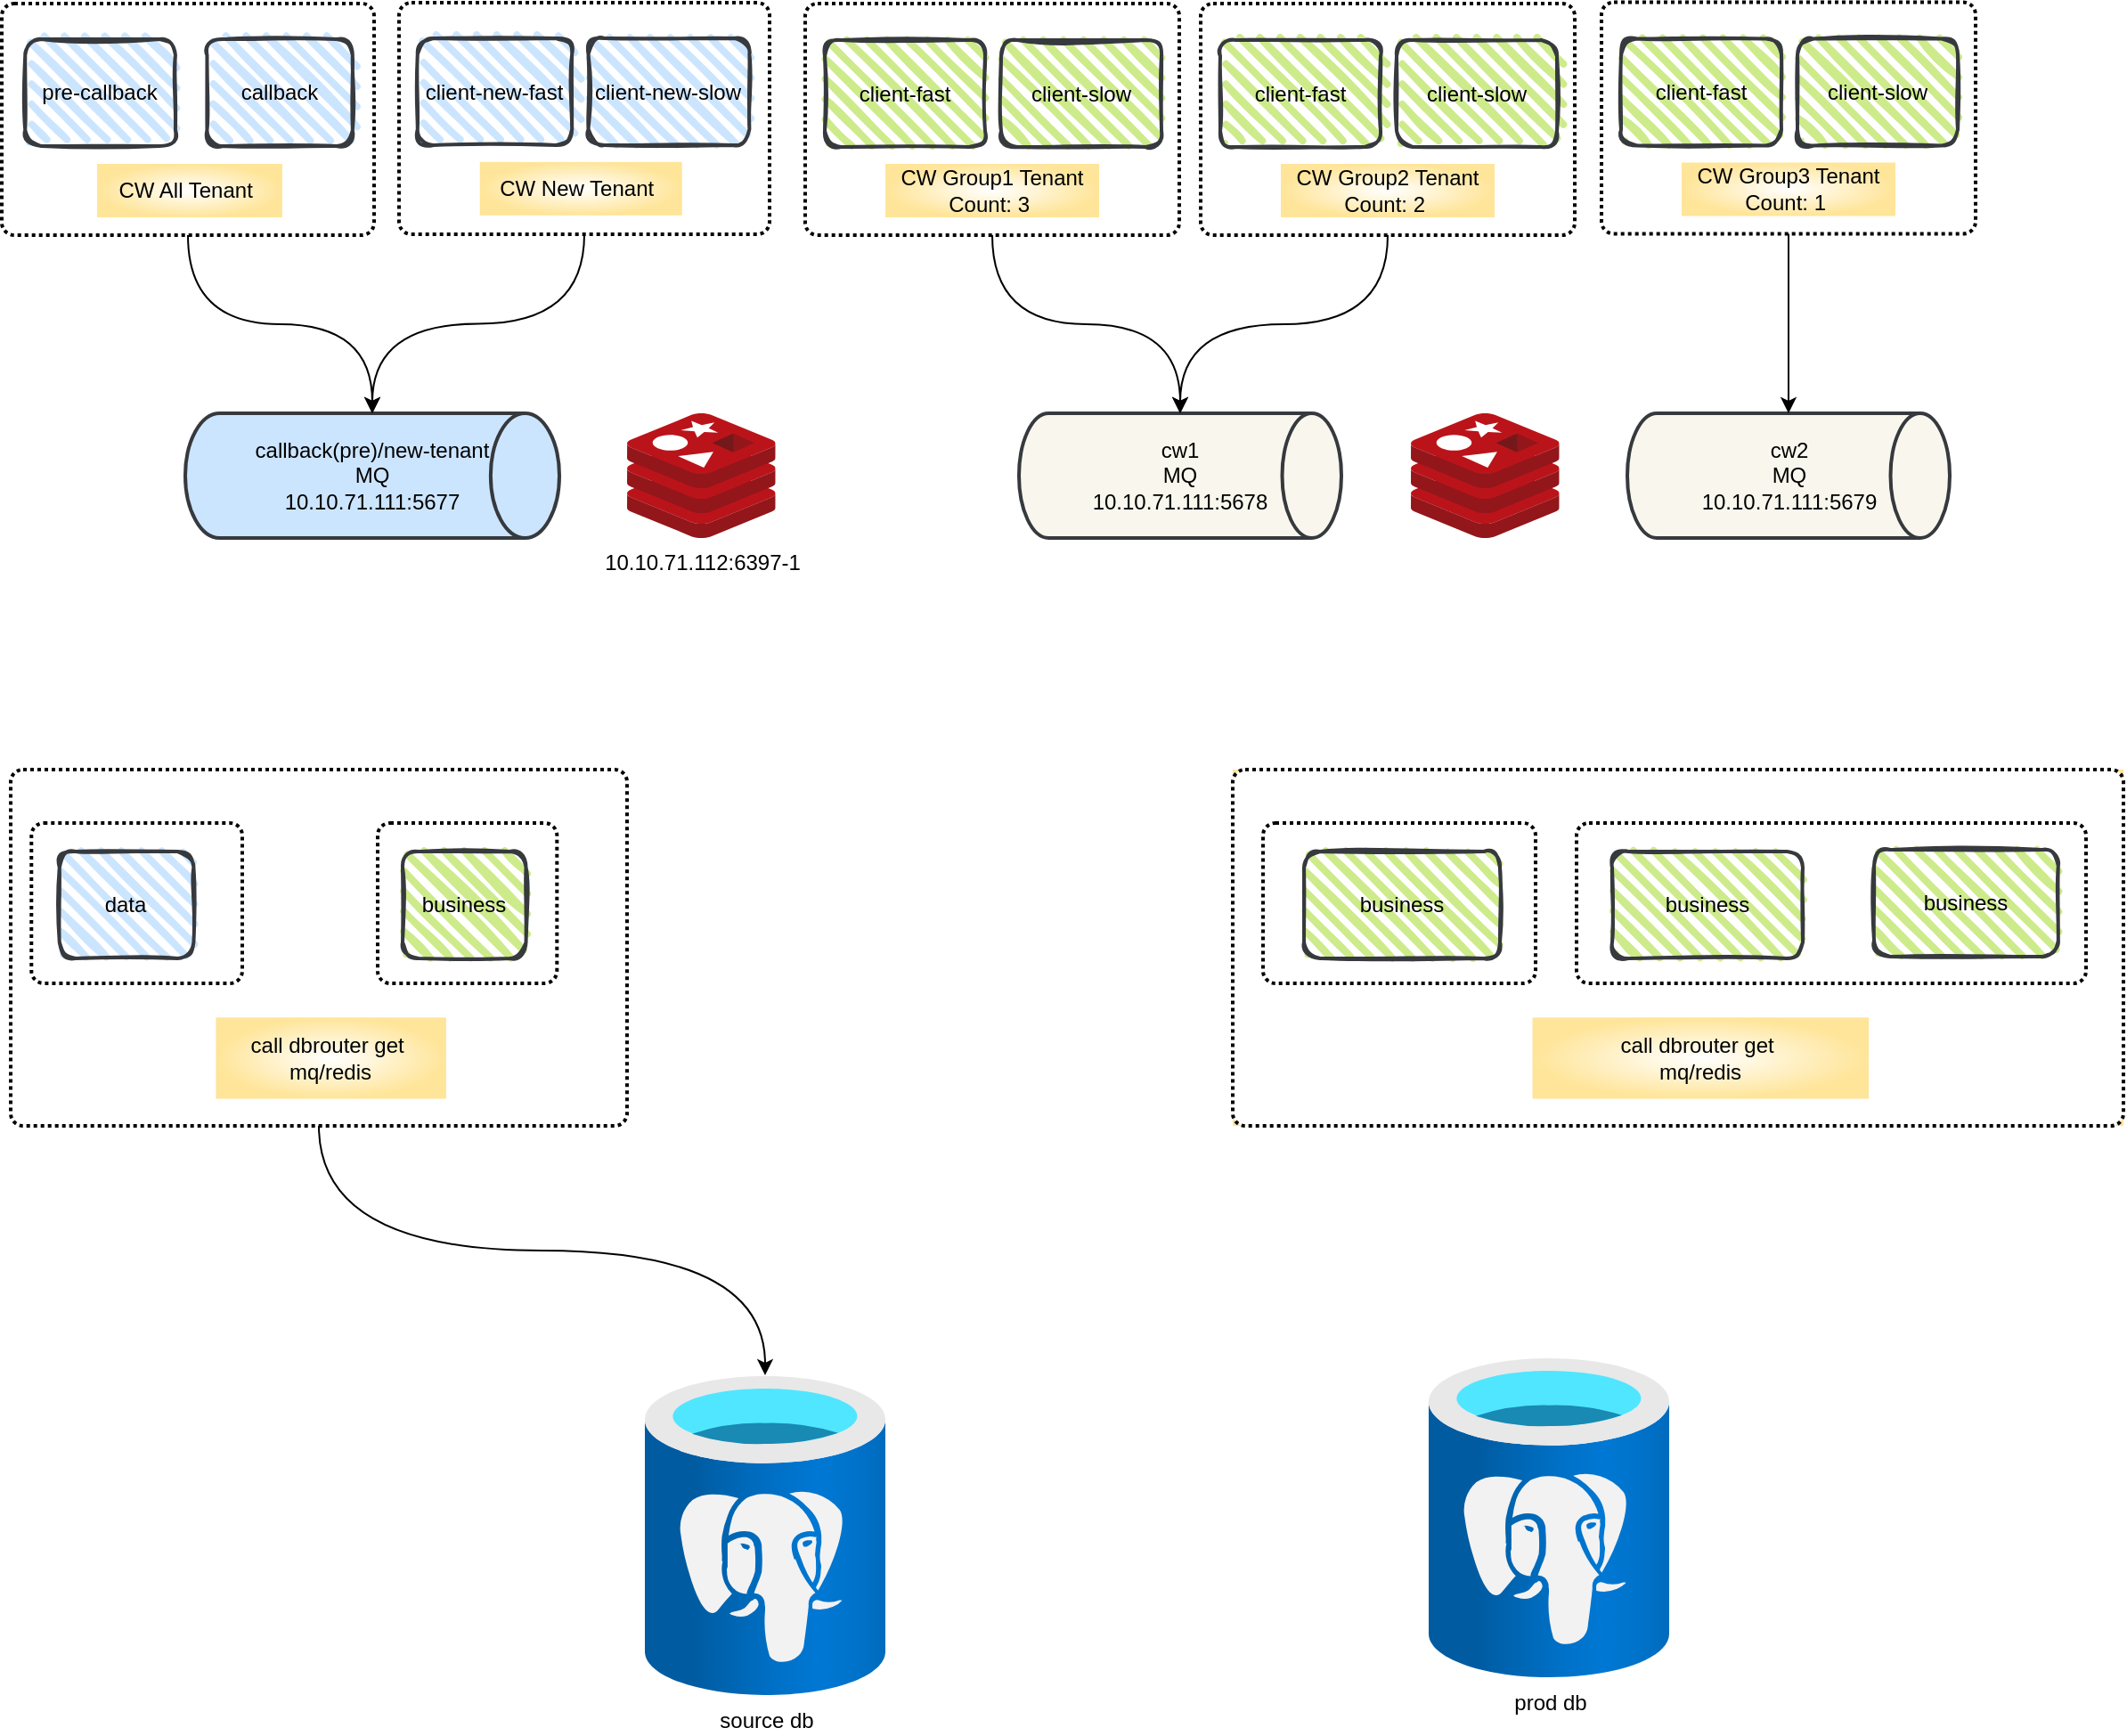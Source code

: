 <mxfile version="20.6.0" type="github">
  <diagram name="Page-1" id="b5b7bab2-c9e2-2cf4-8b2a-24fd1a2a6d21">
    <mxGraphModel dx="1609" dy="402" grid="1" gridSize="10" guides="1" tooltips="1" connect="1" arrows="1" fold="1" page="1" pageScale="1" pageWidth="827" pageHeight="1169" background="none" math="0" shadow="0">
      <root>
        <mxCell id="0" />
        <mxCell id="1" parent="0" />
        <mxCell id="zQ9i3q9YDAYz2BxAbwR4-49" value="" style="group;fillColor=none;gradientColor=#FFE599;gradientDirection=radial;" vertex="1" connectable="0" parent="1">
          <mxGeometry x="-436" y="560" width="346" height="200" as="geometry" />
        </mxCell>
        <mxCell id="zQ9i3q9YDAYz2BxAbwR4-50" value="" style="rounded=1;whiteSpace=wrap;html=1;absoluteArcSize=1;arcSize=14;strokeWidth=2;shadow=0;dashed=1;dashPattern=1 1;gradientColor=none;" vertex="1" parent="zQ9i3q9YDAYz2BxAbwR4-49">
          <mxGeometry width="346" height="200" as="geometry" />
        </mxCell>
        <mxCell id="zQ9i3q9YDAYz2BxAbwR4-53" value="call dbrouter get&amp;nbsp;&lt;br&gt;mq/redis" style="text;html=1;strokeColor=none;fillColor=default;align=center;verticalAlign=middle;whiteSpace=wrap;rounded=0;shadow=0;dashed=1;dashPattern=1 1;gradientColor=#FFE599;gradientDirection=radial;" vertex="1" parent="zQ9i3q9YDAYz2BxAbwR4-49">
          <mxGeometry x="115.207" y="139.163" width="129.239" height="45.627" as="geometry" />
        </mxCell>
        <mxCell id="zQ9i3q9YDAYz2BxAbwR4-76" value="" style="rounded=1;whiteSpace=wrap;html=1;absoluteArcSize=1;arcSize=14;strokeWidth=2;shadow=0;dashed=1;dashPattern=1 1;fillColor=none;gradientColor=none;gradientDirection=radial;" vertex="1" parent="zQ9i3q9YDAYz2BxAbwR4-49">
          <mxGeometry x="11.64" y="30" width="118.36" height="90" as="geometry" />
        </mxCell>
        <mxCell id="zQ9i3q9YDAYz2BxAbwR4-77" value="" style="rounded=1;whiteSpace=wrap;html=1;absoluteArcSize=1;arcSize=14;strokeWidth=2;shadow=0;dashed=1;dashPattern=1 1;fillColor=none;gradientColor=none;gradientDirection=radial;" vertex="1" parent="zQ9i3q9YDAYz2BxAbwR4-49">
          <mxGeometry x="206.0" y="30" width="100.653" height="90" as="geometry" />
        </mxCell>
        <mxCell id="zQ9i3q9YDAYz2BxAbwR4-78" value="data" style="rounded=1;whiteSpace=wrap;html=1;strokeWidth=2;fillWeight=4;hachureGap=8;hachureAngle=45;fillColor=#cce5ff;sketch=1;strokeColor=#36393d;" vertex="1" parent="zQ9i3q9YDAYz2BxAbwR4-49">
          <mxGeometry x="27.389" y="46" width="75.319" height="60" as="geometry" />
        </mxCell>
        <mxCell id="zQ9i3q9YDAYz2BxAbwR4-79" value="business" style="rounded=1;whiteSpace=wrap;html=1;strokeWidth=2;fillWeight=4;hachureGap=8;hachureAngle=45;fillColor=#cdeb8b;sketch=1;strokeColor=#36393d;" vertex="1" parent="zQ9i3q9YDAYz2BxAbwR4-49">
          <mxGeometry x="220" y="46" width="69.27" height="60" as="geometry" />
        </mxCell>
        <mxCell id="zQ9i3q9YDAYz2BxAbwR4-2" value="callback(pre)/new-tenant&lt;br&gt;MQ&lt;br&gt;10.10.71.111:5677" style="strokeWidth=2;html=1;shape=mxgraph.flowchart.direct_data;whiteSpace=wrap;fillColor=#cce5ff;strokeColor=#36393d;" vertex="1" parent="1">
          <mxGeometry x="-338" y="360" width="210" height="70" as="geometry" />
        </mxCell>
        <mxCell id="zQ9i3q9YDAYz2BxAbwR4-3" value="cw1&lt;br&gt;MQ&lt;br&gt;10.10.71.111:5678" style="strokeWidth=2;html=1;shape=mxgraph.flowchart.direct_data;whiteSpace=wrap;fillColor=#f9f7ed;strokeColor=#36393d;" vertex="1" parent="1">
          <mxGeometry x="130" y="360" width="181" height="70" as="geometry" />
        </mxCell>
        <mxCell id="zQ9i3q9YDAYz2BxAbwR4-4" value="cw2&lt;br&gt;MQ&lt;br&gt;10.10.71.111:5679" style="strokeWidth=2;html=1;shape=mxgraph.flowchart.direct_data;whiteSpace=wrap;fillColor=#f9f7ed;strokeColor=#36393d;" vertex="1" parent="1">
          <mxGeometry x="471.5" y="360" width="181" height="70" as="geometry" />
        </mxCell>
        <mxCell id="zQ9i3q9YDAYz2BxAbwR4-16" style="edgeStyle=orthogonalEdgeStyle;curved=1;rounded=0;orthogonalLoop=1;jettySize=auto;html=1;exitX=0.5;exitY=1;exitDx=0;exitDy=0;entryX=0.5;entryY=0;entryDx=0;entryDy=0;entryPerimeter=0;" edge="1" parent="1" source="zQ9i3q9YDAYz2BxAbwR4-10" target="zQ9i3q9YDAYz2BxAbwR4-2">
          <mxGeometry relative="1" as="geometry" />
        </mxCell>
        <mxCell id="zQ9i3q9YDAYz2BxAbwR4-19" style="edgeStyle=orthogonalEdgeStyle;curved=1;rounded=0;orthogonalLoop=1;jettySize=auto;html=1;exitX=0.5;exitY=1;exitDx=0;exitDy=0;entryX=0.5;entryY=0;entryDx=0;entryDy=0;entryPerimeter=0;" edge="1" parent="1" source="zQ9i3q9YDAYz2BxAbwR4-11" target="zQ9i3q9YDAYz2BxAbwR4-2">
          <mxGeometry relative="1" as="geometry" />
        </mxCell>
        <mxCell id="zQ9i3q9YDAYz2BxAbwR4-28" value="" style="group" vertex="1" connectable="0" parent="1">
          <mxGeometry x="-440" y="130" width="209" height="130" as="geometry" />
        </mxCell>
        <mxCell id="zQ9i3q9YDAYz2BxAbwR4-10" value="" style="rounded=1;whiteSpace=wrap;html=1;absoluteArcSize=1;arcSize=14;strokeWidth=2;shadow=0;dashed=1;dashPattern=1 1;gradientColor=none;" vertex="1" parent="zQ9i3q9YDAYz2BxAbwR4-28">
          <mxGeometry x="-1" width="209.0" height="130" as="geometry" />
        </mxCell>
        <mxCell id="zQ9i3q9YDAYz2BxAbwR4-5" value="callback" style="rounded=1;whiteSpace=wrap;html=1;strokeWidth=2;fillWeight=4;hachureGap=8;hachureAngle=45;fillColor=#cce5ff;sketch=1;strokeColor=#36393d;" vertex="1" parent="zQ9i3q9YDAYz2BxAbwR4-28">
          <mxGeometry x="114.233" y="20" width="81.69" height="60" as="geometry" />
        </mxCell>
        <mxCell id="zQ9i3q9YDAYz2BxAbwR4-6" value="pre-callback" style="rounded=1;whiteSpace=wrap;html=1;strokeWidth=2;fillWeight=4;hachureGap=8;hachureAngle=45;fillColor=#cce5ff;sketch=1;strokeColor=#36393d;" vertex="1" parent="zQ9i3q9YDAYz2BxAbwR4-28">
          <mxGeometry x="12.132" y="20" width="84.33" height="60" as="geometry" />
        </mxCell>
        <mxCell id="zQ9i3q9YDAYz2BxAbwR4-25" value="CW All Tenant&amp;nbsp;" style="text;html=1;strokeColor=none;fillColor=default;align=center;verticalAlign=middle;whiteSpace=wrap;rounded=0;shadow=0;dashed=1;dashPattern=1 1;gradientColor=#FFE599;gradientDirection=radial;" vertex="1" parent="zQ9i3q9YDAYz2BxAbwR4-28">
          <mxGeometry x="52.469" y="90" width="103.978" height="30" as="geometry" />
        </mxCell>
        <mxCell id="zQ9i3q9YDAYz2BxAbwR4-29" value="" style="group;fillColor=none;gradientColor=#FFE599;gradientDirection=radial;" vertex="1" connectable="0" parent="1">
          <mxGeometry x="-218" y="129.5" width="208" height="131.5" as="geometry" />
        </mxCell>
        <mxCell id="zQ9i3q9YDAYz2BxAbwR4-11" value="" style="rounded=1;whiteSpace=wrap;html=1;absoluteArcSize=1;arcSize=14;strokeWidth=2;shadow=0;dashed=1;dashPattern=1 1;gradientColor=none;" vertex="1" parent="zQ9i3q9YDAYz2BxAbwR4-29">
          <mxGeometry width="208" height="130" as="geometry" />
        </mxCell>
        <mxCell id="zQ9i3q9YDAYz2BxAbwR4-7" value="client-new-fast" style="rounded=1;whiteSpace=wrap;html=1;strokeWidth=2;fillWeight=4;hachureGap=8;hachureAngle=45;fillColor=#cce5ff;sketch=1;strokeColor=#36393d;" vertex="1" parent="zQ9i3q9YDAYz2BxAbwR4-29">
          <mxGeometry x="10.4" y="20" width="86.69" height="60" as="geometry" />
        </mxCell>
        <mxCell id="zQ9i3q9YDAYz2BxAbwR4-8" value="client-new-slow" style="rounded=1;whiteSpace=wrap;html=1;strokeWidth=2;fillWeight=4;hachureGap=8;hachureAngle=45;fillColor=#cce5ff;sketch=1;strokeColor=#36393d;" vertex="1" parent="zQ9i3q9YDAYz2BxAbwR4-29">
          <mxGeometry x="106.27" y="20" width="90.42" height="60" as="geometry" />
        </mxCell>
        <mxCell id="zQ9i3q9YDAYz2BxAbwR4-27" value="CW New Tenant&amp;nbsp;" style="text;html=1;strokeColor=none;fillColor=default;align=center;verticalAlign=middle;whiteSpace=wrap;rounded=0;shadow=0;dashed=1;dashPattern=1 1;gradientColor=#FFE599;gradientDirection=radial;" vertex="1" parent="zQ9i3q9YDAYz2BxAbwR4-29">
          <mxGeometry x="45.382" y="89.421" width="113.455" height="30" as="geometry" />
        </mxCell>
        <mxCell id="zQ9i3q9YDAYz2BxAbwR4-33" value="" style="group" vertex="1" connectable="0" parent="1">
          <mxGeometry x="10" y="130" width="210" height="130" as="geometry" />
        </mxCell>
        <mxCell id="zQ9i3q9YDAYz2BxAbwR4-21" value="" style="rounded=1;whiteSpace=wrap;html=1;absoluteArcSize=1;arcSize=14;strokeWidth=2;shadow=0;dashed=1;dashPattern=1 1;gradientColor=none;movable=1;resizable=1;rotatable=1;deletable=1;editable=1;connectable=1;" vertex="1" parent="zQ9i3q9YDAYz2BxAbwR4-33">
          <mxGeometry width="210" height="130" as="geometry" />
        </mxCell>
        <mxCell id="zQ9i3q9YDAYz2BxAbwR4-22" value="client-fast" style="rounded=1;whiteSpace=wrap;html=1;strokeWidth=2;fillWeight=4;hachureGap=8;hachureAngle=45;fillColor=#cdeb8b;sketch=1;strokeColor=#36393d;movable=1;resizable=1;rotatable=1;deletable=1;editable=1;connectable=1;" vertex="1" parent="zQ9i3q9YDAYz2BxAbwR4-33">
          <mxGeometry x="11" y="20.5" width="90" height="60" as="geometry" />
        </mxCell>
        <mxCell id="zQ9i3q9YDAYz2BxAbwR4-30" value="client-slow" style="rounded=1;whiteSpace=wrap;html=1;strokeWidth=2;fillWeight=4;hachureGap=8;hachureAngle=45;fillColor=#cdeb8b;sketch=1;strokeColor=#36393d;movable=1;resizable=1;rotatable=1;deletable=1;editable=1;connectable=1;" vertex="1" parent="zQ9i3q9YDAYz2BxAbwR4-33">
          <mxGeometry x="110" y="20.5" width="90" height="60" as="geometry" />
        </mxCell>
        <mxCell id="zQ9i3q9YDAYz2BxAbwR4-31" value="CW Group1 Tenant&lt;br&gt;Count: 3&amp;nbsp;" style="text;html=1;strokeColor=none;fillColor=default;align=center;verticalAlign=middle;whiteSpace=wrap;rounded=0;shadow=0;dashed=1;dashPattern=1 1;gradientColor=#FFE599;gradientDirection=radial;" vertex="1" parent="zQ9i3q9YDAYz2BxAbwR4-33">
          <mxGeometry x="45" y="90" width="120" height="30" as="geometry" />
        </mxCell>
        <mxCell id="zQ9i3q9YDAYz2BxAbwR4-34" value="" style="group" vertex="1" connectable="0" parent="1">
          <mxGeometry x="232" y="130" width="210" height="130" as="geometry" />
        </mxCell>
        <mxCell id="zQ9i3q9YDAYz2BxAbwR4-35" value="" style="rounded=1;whiteSpace=wrap;html=1;absoluteArcSize=1;arcSize=14;strokeWidth=2;shadow=0;dashed=1;dashPattern=1 1;gradientColor=none;movable=1;resizable=1;rotatable=1;deletable=1;editable=1;connectable=1;" vertex="1" parent="zQ9i3q9YDAYz2BxAbwR4-34">
          <mxGeometry width="210" height="130" as="geometry" />
        </mxCell>
        <mxCell id="zQ9i3q9YDAYz2BxAbwR4-36" value="client-fast" style="rounded=1;whiteSpace=wrap;html=1;strokeWidth=2;fillWeight=4;hachureGap=8;hachureAngle=45;fillColor=#cdeb8b;sketch=1;strokeColor=#36393d;movable=1;resizable=1;rotatable=1;deletable=1;editable=1;connectable=1;" vertex="1" parent="zQ9i3q9YDAYz2BxAbwR4-34">
          <mxGeometry x="11" y="20.5" width="90" height="60" as="geometry" />
        </mxCell>
        <mxCell id="zQ9i3q9YDAYz2BxAbwR4-37" value="client-slow" style="rounded=1;whiteSpace=wrap;html=1;strokeWidth=2;fillWeight=4;hachureGap=8;hachureAngle=45;fillColor=#cdeb8b;sketch=1;strokeColor=#36393d;movable=1;resizable=1;rotatable=1;deletable=1;editable=1;connectable=1;" vertex="1" parent="zQ9i3q9YDAYz2BxAbwR4-34">
          <mxGeometry x="110" y="20.5" width="90" height="60" as="geometry" />
        </mxCell>
        <mxCell id="zQ9i3q9YDAYz2BxAbwR4-38" value="CW Group2 Tenant&lt;br&gt;Count: 2&amp;nbsp;" style="text;html=1;strokeColor=none;fillColor=default;align=center;verticalAlign=middle;whiteSpace=wrap;rounded=0;shadow=0;dashed=1;dashPattern=1 1;gradientColor=#FFE599;gradientDirection=radial;" vertex="1" parent="zQ9i3q9YDAYz2BxAbwR4-34">
          <mxGeometry x="45" y="90" width="120" height="30" as="geometry" />
        </mxCell>
        <mxCell id="zQ9i3q9YDAYz2BxAbwR4-39" value="" style="group" vertex="1" connectable="0" parent="1">
          <mxGeometry x="457" y="129.25" width="210" height="130" as="geometry" />
        </mxCell>
        <mxCell id="zQ9i3q9YDAYz2BxAbwR4-40" value="" style="rounded=1;whiteSpace=wrap;html=1;absoluteArcSize=1;arcSize=14;strokeWidth=2;shadow=0;dashed=1;dashPattern=1 1;gradientColor=none;movable=1;resizable=1;rotatable=1;deletable=1;editable=1;connectable=1;" vertex="1" parent="zQ9i3q9YDAYz2BxAbwR4-39">
          <mxGeometry width="210" height="130" as="geometry" />
        </mxCell>
        <mxCell id="zQ9i3q9YDAYz2BxAbwR4-41" value="client-fast" style="rounded=1;whiteSpace=wrap;html=1;strokeWidth=2;fillWeight=4;hachureGap=8;hachureAngle=45;fillColor=#cdeb8b;sketch=1;strokeColor=#36393d;movable=1;resizable=1;rotatable=1;deletable=1;editable=1;connectable=1;" vertex="1" parent="zQ9i3q9YDAYz2BxAbwR4-39">
          <mxGeometry x="11" y="20.5" width="90" height="60" as="geometry" />
        </mxCell>
        <mxCell id="zQ9i3q9YDAYz2BxAbwR4-42" value="client-slow" style="rounded=1;whiteSpace=wrap;html=1;strokeWidth=2;fillWeight=4;hachureGap=8;hachureAngle=45;fillColor=#cdeb8b;sketch=1;strokeColor=#36393d;movable=1;resizable=1;rotatable=1;deletable=1;editable=1;connectable=1;" vertex="1" parent="zQ9i3q9YDAYz2BxAbwR4-39">
          <mxGeometry x="110" y="20.5" width="90" height="60" as="geometry" />
        </mxCell>
        <mxCell id="zQ9i3q9YDAYz2BxAbwR4-43" value="CW Group3 Tenant&lt;br&gt;Count: 1&amp;nbsp;" style="text;html=1;strokeColor=none;fillColor=default;align=center;verticalAlign=middle;whiteSpace=wrap;rounded=0;shadow=0;dashed=1;dashPattern=1 1;gradientColor=#FFE599;gradientDirection=radial;" vertex="1" parent="zQ9i3q9YDAYz2BxAbwR4-39">
          <mxGeometry x="45" y="90" width="120" height="30" as="geometry" />
        </mxCell>
        <mxCell id="zQ9i3q9YDAYz2BxAbwR4-44" style="edgeStyle=orthogonalEdgeStyle;curved=1;rounded=0;orthogonalLoop=1;jettySize=auto;html=1;exitX=0.5;exitY=1;exitDx=0;exitDy=0;entryX=0.5;entryY=0;entryDx=0;entryDy=0;entryPerimeter=0;" edge="1" parent="1" source="zQ9i3q9YDAYz2BxAbwR4-21" target="zQ9i3q9YDAYz2BxAbwR4-3">
          <mxGeometry relative="1" as="geometry" />
        </mxCell>
        <mxCell id="zQ9i3q9YDAYz2BxAbwR4-47" style="edgeStyle=orthogonalEdgeStyle;curved=1;rounded=0;orthogonalLoop=1;jettySize=auto;html=1;exitX=0.5;exitY=1;exitDx=0;exitDy=0;entryX=0.5;entryY=0;entryDx=0;entryDy=0;entryPerimeter=0;" edge="1" parent="1" source="zQ9i3q9YDAYz2BxAbwR4-35" target="zQ9i3q9YDAYz2BxAbwR4-3">
          <mxGeometry relative="1" as="geometry" />
        </mxCell>
        <mxCell id="zQ9i3q9YDAYz2BxAbwR4-48" style="edgeStyle=orthogonalEdgeStyle;curved=1;rounded=0;orthogonalLoop=1;jettySize=auto;html=1;exitX=0.5;exitY=1;exitDx=0;exitDy=0;entryX=0.5;entryY=0;entryDx=0;entryDy=0;entryPerimeter=0;" edge="1" parent="1" source="zQ9i3q9YDAYz2BxAbwR4-40" target="zQ9i3q9YDAYz2BxAbwR4-4">
          <mxGeometry relative="1" as="geometry" />
        </mxCell>
        <mxCell id="zQ9i3q9YDAYz2BxAbwR4-55" value="10.10.71.112:6397-1" style="sketch=0;aspect=fixed;html=1;points=[];align=center;image;fontSize=12;image=img/lib/mscae/Cache_Redis_Product.svg;shadow=0;dashed=1;dashPattern=1 1;fillColor=#FF3333;gradientColor=none;gradientDirection=radial;" vertex="1" parent="1">
          <mxGeometry x="-90" y="360" width="83.33" height="70" as="geometry" />
        </mxCell>
        <mxCell id="zQ9i3q9YDAYz2BxAbwR4-56" value="" style="sketch=0;aspect=fixed;html=1;points=[];align=center;image;fontSize=12;image=img/lib/mscae/Cache_Redis_Product.svg;shadow=0;dashed=1;dashPattern=1 1;fillColor=#FF3333;gradientColor=none;gradientDirection=radial;" vertex="1" parent="1">
          <mxGeometry x="350" y="360" width="83.33" height="70" as="geometry" />
        </mxCell>
        <mxCell id="zQ9i3q9YDAYz2BxAbwR4-59" value="source db" style="aspect=fixed;html=1;points=[];align=center;image;fontSize=12;image=img/lib/azure2/databases/Azure_Database_PostgreSQL_Server.svg;shadow=0;dashed=1;dashPattern=1 1;fillColor=#FF3333;gradientColor=none;gradientDirection=radial;" vertex="1" parent="1">
          <mxGeometry x="-80" y="900" width="135" height="180" as="geometry" />
        </mxCell>
        <mxCell id="zQ9i3q9YDAYz2BxAbwR4-60" value="prod db" style="aspect=fixed;html=1;points=[];align=center;image;fontSize=12;image=img/lib/azure2/databases/Azure_Database_PostgreSQL_Server.svg;shadow=0;dashed=1;dashPattern=1 1;fillColor=#FF3333;gradientColor=none;gradientDirection=radial;" vertex="1" parent="1">
          <mxGeometry x="360" y="890" width="135" height="180" as="geometry" />
        </mxCell>
        <mxCell id="zQ9i3q9YDAYz2BxAbwR4-64" style="edgeStyle=orthogonalEdgeStyle;curved=1;rounded=0;orthogonalLoop=1;jettySize=auto;html=1;exitX=0.5;exitY=1;exitDx=0;exitDy=0;" edge="1" parent="1" source="zQ9i3q9YDAYz2BxAbwR4-50" target="zQ9i3q9YDAYz2BxAbwR4-59">
          <mxGeometry relative="1" as="geometry" />
        </mxCell>
        <mxCell id="zQ9i3q9YDAYz2BxAbwR4-88" value="" style="group;fillColor=default;gradientColor=#FFE599;gradientDirection=radial;" vertex="1" connectable="0" parent="1">
          <mxGeometry x="250" y="560" width="500" height="200" as="geometry" />
        </mxCell>
        <mxCell id="zQ9i3q9YDAYz2BxAbwR4-89" value="" style="rounded=1;whiteSpace=wrap;html=1;absoluteArcSize=1;arcSize=14;strokeWidth=2;shadow=0;dashed=1;dashPattern=1 1;gradientColor=none;" vertex="1" parent="zQ9i3q9YDAYz2BxAbwR4-88">
          <mxGeometry width="500" height="200" as="geometry" />
        </mxCell>
        <mxCell id="zQ9i3q9YDAYz2BxAbwR4-90" value="call dbrouter get&amp;nbsp;&lt;br&gt;mq/redis" style="text;html=1;strokeColor=none;fillColor=default;align=center;verticalAlign=middle;whiteSpace=wrap;rounded=0;shadow=0;dashed=1;dashPattern=1 1;gradientColor=#FFE599;gradientDirection=radial;" vertex="1" parent="zQ9i3q9YDAYz2BxAbwR4-88">
          <mxGeometry x="168.256" y="139.163" width="188.749" height="45.627" as="geometry" />
        </mxCell>
        <mxCell id="zQ9i3q9YDAYz2BxAbwR4-91" value="" style="rounded=1;whiteSpace=wrap;html=1;absoluteArcSize=1;arcSize=14;strokeWidth=2;shadow=0;dashed=1;dashPattern=1 1;fillColor=none;gradientColor=none;gradientDirection=radial;" vertex="1" parent="zQ9i3q9YDAYz2BxAbwR4-88">
          <mxGeometry x="17" y="30" width="153" height="90" as="geometry" />
        </mxCell>
        <mxCell id="zQ9i3q9YDAYz2BxAbwR4-92" value="" style="rounded=1;whiteSpace=wrap;html=1;absoluteArcSize=1;arcSize=14;strokeWidth=2;shadow=0;dashed=1;dashPattern=1 1;fillColor=none;gradientColor=none;gradientDirection=radial;" vertex="1" parent="zQ9i3q9YDAYz2BxAbwR4-88">
          <mxGeometry x="193" y="30" width="286" height="90" as="geometry" />
        </mxCell>
        <mxCell id="zQ9i3q9YDAYz2BxAbwR4-93" value="business" style="rounded=1;whiteSpace=wrap;html=1;strokeWidth=2;fillWeight=4;hachureGap=8;hachureAngle=45;fillColor=#cdeb8b;sketch=1;strokeColor=#36393d;" vertex="1" parent="zQ9i3q9YDAYz2BxAbwR4-88">
          <mxGeometry x="40" y="46" width="110" height="60" as="geometry" />
        </mxCell>
        <mxCell id="zQ9i3q9YDAYz2BxAbwR4-94" value="business" style="rounded=1;whiteSpace=wrap;html=1;strokeWidth=2;fillWeight=4;hachureGap=8;hachureAngle=45;fillColor=#cdeb8b;sketch=1;strokeColor=#36393d;" vertex="1" parent="zQ9i3q9YDAYz2BxAbwR4-88">
          <mxGeometry x="213" y="46" width="107" height="60" as="geometry" />
        </mxCell>
        <mxCell id="zQ9i3q9YDAYz2BxAbwR4-95" value="business" style="rounded=1;whiteSpace=wrap;html=1;strokeWidth=2;fillWeight=4;hachureGap=8;hachureAngle=45;fillColor=#cdeb8b;sketch=1;strokeColor=#36393d;" vertex="1" parent="zQ9i3q9YDAYz2BxAbwR4-88">
          <mxGeometry x="360" y="45" width="103.42" height="60" as="geometry" />
        </mxCell>
      </root>
    </mxGraphModel>
  </diagram>
</mxfile>
